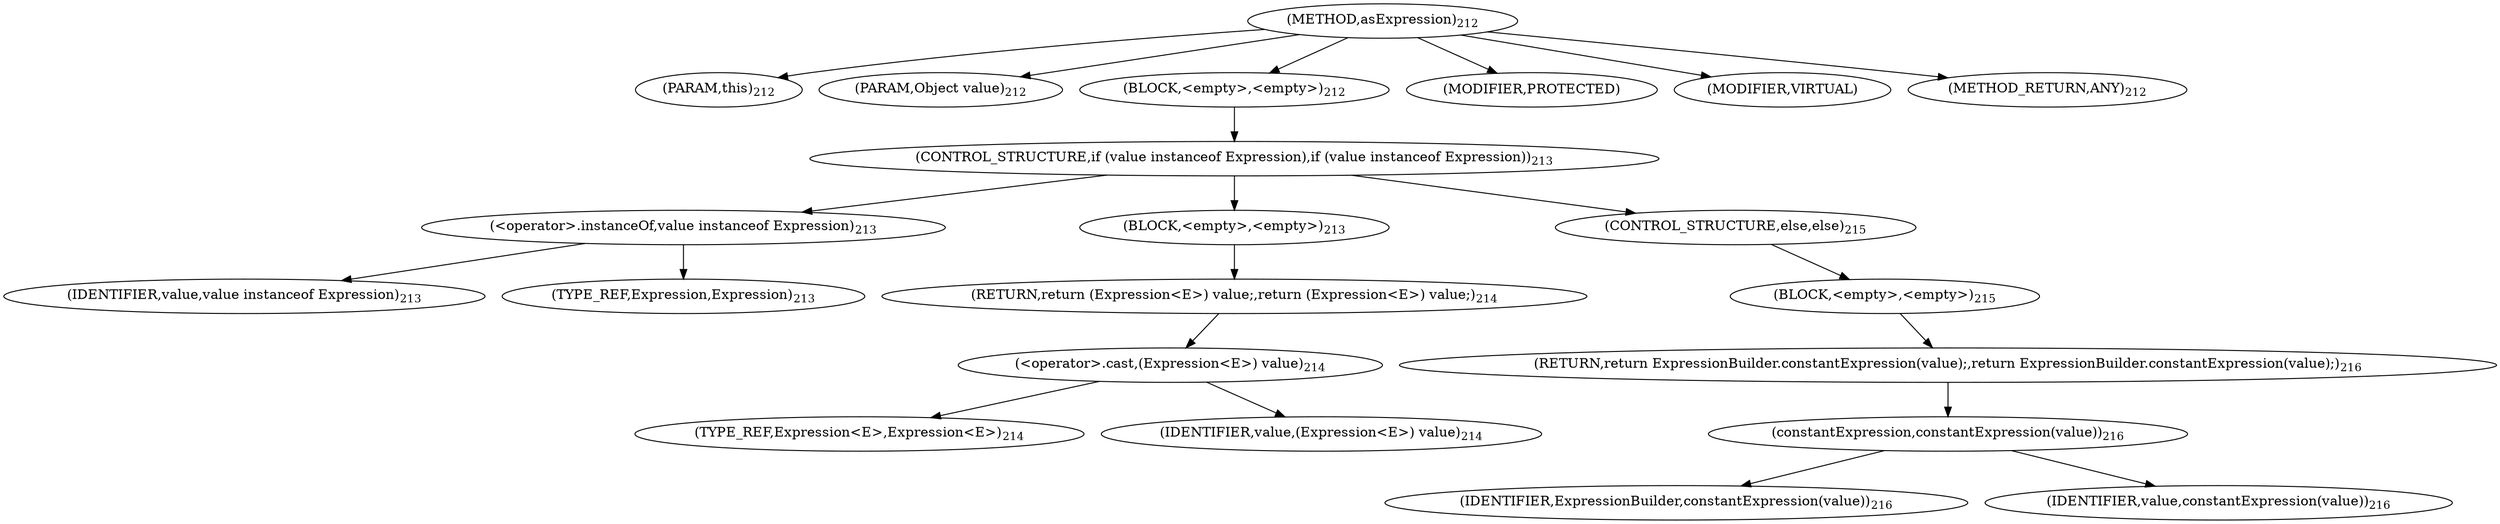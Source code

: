 digraph "asExpression" {  
"502" [label = <(METHOD,asExpression)<SUB>212</SUB>> ]
"503" [label = <(PARAM,this)<SUB>212</SUB>> ]
"504" [label = <(PARAM,Object value)<SUB>212</SUB>> ]
"505" [label = <(BLOCK,&lt;empty&gt;,&lt;empty&gt;)<SUB>212</SUB>> ]
"506" [label = <(CONTROL_STRUCTURE,if (value instanceof Expression),if (value instanceof Expression))<SUB>213</SUB>> ]
"507" [label = <(&lt;operator&gt;.instanceOf,value instanceof Expression)<SUB>213</SUB>> ]
"508" [label = <(IDENTIFIER,value,value instanceof Expression)<SUB>213</SUB>> ]
"509" [label = <(TYPE_REF,Expression,Expression)<SUB>213</SUB>> ]
"510" [label = <(BLOCK,&lt;empty&gt;,&lt;empty&gt;)<SUB>213</SUB>> ]
"511" [label = <(RETURN,return (Expression&lt;E&gt;) value;,return (Expression&lt;E&gt;) value;)<SUB>214</SUB>> ]
"512" [label = <(&lt;operator&gt;.cast,(Expression&lt;E&gt;) value)<SUB>214</SUB>> ]
"513" [label = <(TYPE_REF,Expression&lt;E&gt;,Expression&lt;E&gt;)<SUB>214</SUB>> ]
"514" [label = <(IDENTIFIER,value,(Expression&lt;E&gt;) value)<SUB>214</SUB>> ]
"515" [label = <(CONTROL_STRUCTURE,else,else)<SUB>215</SUB>> ]
"516" [label = <(BLOCK,&lt;empty&gt;,&lt;empty&gt;)<SUB>215</SUB>> ]
"517" [label = <(RETURN,return ExpressionBuilder.constantExpression(value);,return ExpressionBuilder.constantExpression(value);)<SUB>216</SUB>> ]
"518" [label = <(constantExpression,constantExpression(value))<SUB>216</SUB>> ]
"519" [label = <(IDENTIFIER,ExpressionBuilder,constantExpression(value))<SUB>216</SUB>> ]
"520" [label = <(IDENTIFIER,value,constantExpression(value))<SUB>216</SUB>> ]
"521" [label = <(MODIFIER,PROTECTED)> ]
"522" [label = <(MODIFIER,VIRTUAL)> ]
"523" [label = <(METHOD_RETURN,ANY)<SUB>212</SUB>> ]
  "502" -> "503" 
  "502" -> "504" 
  "502" -> "505" 
  "502" -> "521" 
  "502" -> "522" 
  "502" -> "523" 
  "505" -> "506" 
  "506" -> "507" 
  "506" -> "510" 
  "506" -> "515" 
  "507" -> "508" 
  "507" -> "509" 
  "510" -> "511" 
  "511" -> "512" 
  "512" -> "513" 
  "512" -> "514" 
  "515" -> "516" 
  "516" -> "517" 
  "517" -> "518" 
  "518" -> "519" 
  "518" -> "520" 
}
